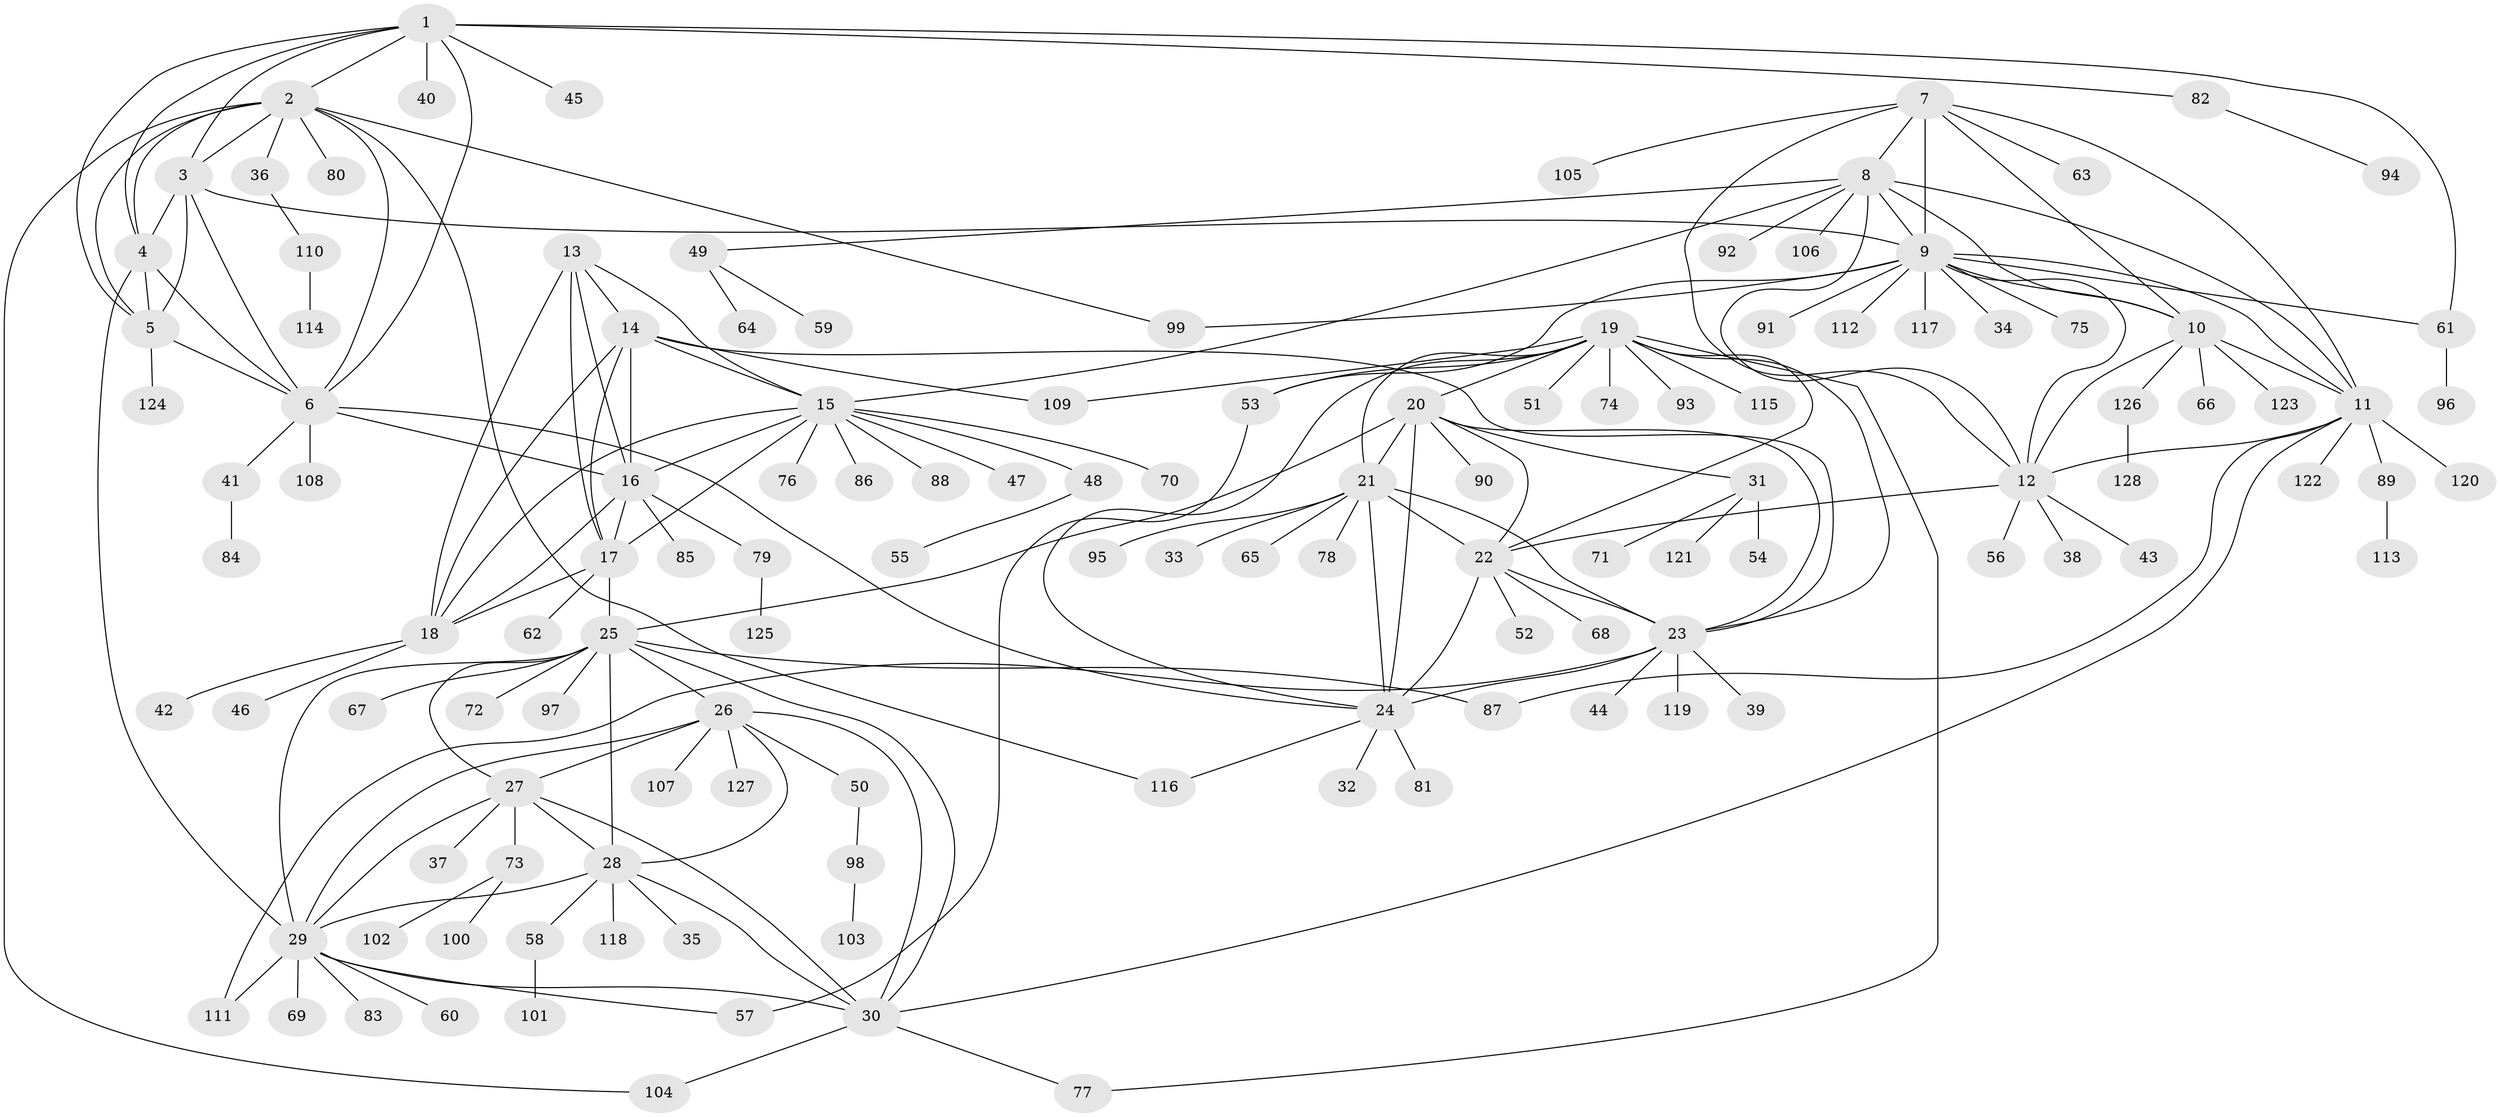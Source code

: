 // Generated by graph-tools (version 1.1) at 2025/55/03/09/25 04:55:50]
// undirected, 128 vertices, 193 edges
graph export_dot {
graph [start="1"]
  node [color=gray90,style=filled];
  1;
  2;
  3;
  4;
  5;
  6;
  7;
  8;
  9;
  10;
  11;
  12;
  13;
  14;
  15;
  16;
  17;
  18;
  19;
  20;
  21;
  22;
  23;
  24;
  25;
  26;
  27;
  28;
  29;
  30;
  31;
  32;
  33;
  34;
  35;
  36;
  37;
  38;
  39;
  40;
  41;
  42;
  43;
  44;
  45;
  46;
  47;
  48;
  49;
  50;
  51;
  52;
  53;
  54;
  55;
  56;
  57;
  58;
  59;
  60;
  61;
  62;
  63;
  64;
  65;
  66;
  67;
  68;
  69;
  70;
  71;
  72;
  73;
  74;
  75;
  76;
  77;
  78;
  79;
  80;
  81;
  82;
  83;
  84;
  85;
  86;
  87;
  88;
  89;
  90;
  91;
  92;
  93;
  94;
  95;
  96;
  97;
  98;
  99;
  100;
  101;
  102;
  103;
  104;
  105;
  106;
  107;
  108;
  109;
  110;
  111;
  112;
  113;
  114;
  115;
  116;
  117;
  118;
  119;
  120;
  121;
  122;
  123;
  124;
  125;
  126;
  127;
  128;
  1 -- 2;
  1 -- 3;
  1 -- 4;
  1 -- 5;
  1 -- 6;
  1 -- 40;
  1 -- 45;
  1 -- 61;
  1 -- 82;
  2 -- 3;
  2 -- 4;
  2 -- 5;
  2 -- 6;
  2 -- 36;
  2 -- 80;
  2 -- 99;
  2 -- 104;
  2 -- 116;
  3 -- 4;
  3 -- 5;
  3 -- 6;
  3 -- 9;
  4 -- 5;
  4 -- 6;
  4 -- 29;
  5 -- 6;
  5 -- 124;
  6 -- 16;
  6 -- 24;
  6 -- 41;
  6 -- 108;
  7 -- 8;
  7 -- 9;
  7 -- 10;
  7 -- 11;
  7 -- 12;
  7 -- 63;
  7 -- 105;
  8 -- 9;
  8 -- 10;
  8 -- 11;
  8 -- 12;
  8 -- 15;
  8 -- 49;
  8 -- 92;
  8 -- 106;
  9 -- 10;
  9 -- 11;
  9 -- 12;
  9 -- 34;
  9 -- 53;
  9 -- 61;
  9 -- 75;
  9 -- 91;
  9 -- 99;
  9 -- 112;
  9 -- 117;
  10 -- 11;
  10 -- 12;
  10 -- 66;
  10 -- 123;
  10 -- 126;
  11 -- 12;
  11 -- 30;
  11 -- 87;
  11 -- 89;
  11 -- 120;
  11 -- 122;
  12 -- 22;
  12 -- 38;
  12 -- 43;
  12 -- 56;
  13 -- 14;
  13 -- 15;
  13 -- 16;
  13 -- 17;
  13 -- 18;
  14 -- 15;
  14 -- 16;
  14 -- 17;
  14 -- 18;
  14 -- 23;
  14 -- 109;
  15 -- 16;
  15 -- 17;
  15 -- 18;
  15 -- 47;
  15 -- 48;
  15 -- 70;
  15 -- 76;
  15 -- 86;
  15 -- 88;
  16 -- 17;
  16 -- 18;
  16 -- 79;
  16 -- 85;
  17 -- 18;
  17 -- 25;
  17 -- 62;
  18 -- 42;
  18 -- 46;
  19 -- 20;
  19 -- 21;
  19 -- 22;
  19 -- 23;
  19 -- 24;
  19 -- 51;
  19 -- 53;
  19 -- 74;
  19 -- 77;
  19 -- 93;
  19 -- 109;
  19 -- 115;
  20 -- 21;
  20 -- 22;
  20 -- 23;
  20 -- 24;
  20 -- 25;
  20 -- 31;
  20 -- 90;
  21 -- 22;
  21 -- 23;
  21 -- 24;
  21 -- 33;
  21 -- 65;
  21 -- 78;
  21 -- 95;
  22 -- 23;
  22 -- 24;
  22 -- 52;
  22 -- 68;
  23 -- 24;
  23 -- 39;
  23 -- 44;
  23 -- 111;
  23 -- 119;
  24 -- 32;
  24 -- 81;
  24 -- 116;
  25 -- 26;
  25 -- 27;
  25 -- 28;
  25 -- 29;
  25 -- 30;
  25 -- 67;
  25 -- 72;
  25 -- 87;
  25 -- 97;
  26 -- 27;
  26 -- 28;
  26 -- 29;
  26 -- 30;
  26 -- 50;
  26 -- 107;
  26 -- 127;
  27 -- 28;
  27 -- 29;
  27 -- 30;
  27 -- 37;
  27 -- 73;
  28 -- 29;
  28 -- 30;
  28 -- 35;
  28 -- 58;
  28 -- 118;
  29 -- 30;
  29 -- 57;
  29 -- 60;
  29 -- 69;
  29 -- 83;
  29 -- 111;
  30 -- 77;
  30 -- 104;
  31 -- 54;
  31 -- 71;
  31 -- 121;
  36 -- 110;
  41 -- 84;
  48 -- 55;
  49 -- 59;
  49 -- 64;
  50 -- 98;
  53 -- 57;
  58 -- 101;
  61 -- 96;
  73 -- 100;
  73 -- 102;
  79 -- 125;
  82 -- 94;
  89 -- 113;
  98 -- 103;
  110 -- 114;
  126 -- 128;
}
